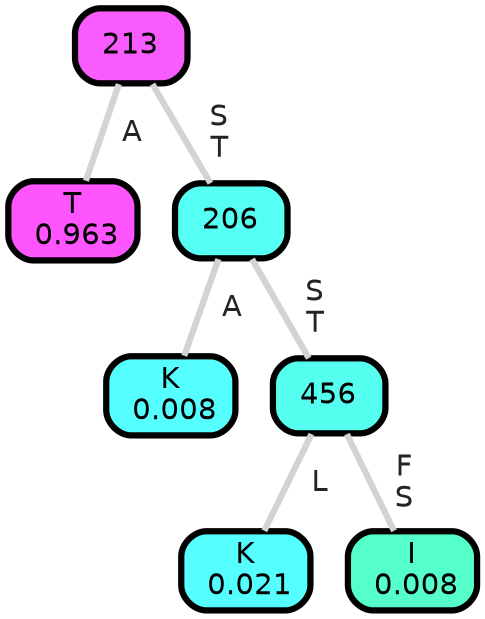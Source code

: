 graph Tree {
node [shape=box, style="filled, rounded",color="black",penwidth="3",fontcolor="black",                 fontname=helvetica] ;
graph [ranksep="0 equally", splines=straight,                 bgcolor=transparent, dpi=200] ;
edge [fontname=helvetica, fontweight=bold,fontcolor=grey14,color=lightgray] ;
0 [label="T
 0.963", fillcolor="#ff55ff"] ;
1 [label="213", fillcolor="#f85bfe"] ;
2 [label="K
 0.008", fillcolor="#55ffff"] ;
3 [label="206", fillcolor="#55fff3"] ;
4 [label="K
 0.021", fillcolor="#55ffff"] ;
5 [label="456", fillcolor="#55fff0"] ;
6 [label="I
 0.008", fillcolor="#55ffca"] ;
1 -- 0 [label=" A",penwidth=3] ;
1 -- 3 [label=" S\n T",penwidth=3] ;
3 -- 2 [label=" A",penwidth=3] ;
3 -- 5 [label=" S\n T",penwidth=3] ;
5 -- 4 [label=" L",penwidth=3] ;
5 -- 6 [label=" F\n S",penwidth=3] ;
{rank = same;}}
